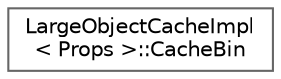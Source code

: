 digraph "类继承关系图"
{
 // LATEX_PDF_SIZE
  bgcolor="transparent";
  edge [fontname=Helvetica,fontsize=10,labelfontname=Helvetica,labelfontsize=10];
  node [fontname=Helvetica,fontsize=10,shape=box,height=0.2,width=0.4];
  rankdir="LR";
  Node0 [id="Node000000",label="LargeObjectCacheImpl\l\< Props \>::CacheBin",height=0.2,width=0.4,color="grey40", fillcolor="white", style="filled",URL="$class_large_object_cache_impl_1_1_cache_bin.html",tooltip=" "];
}
